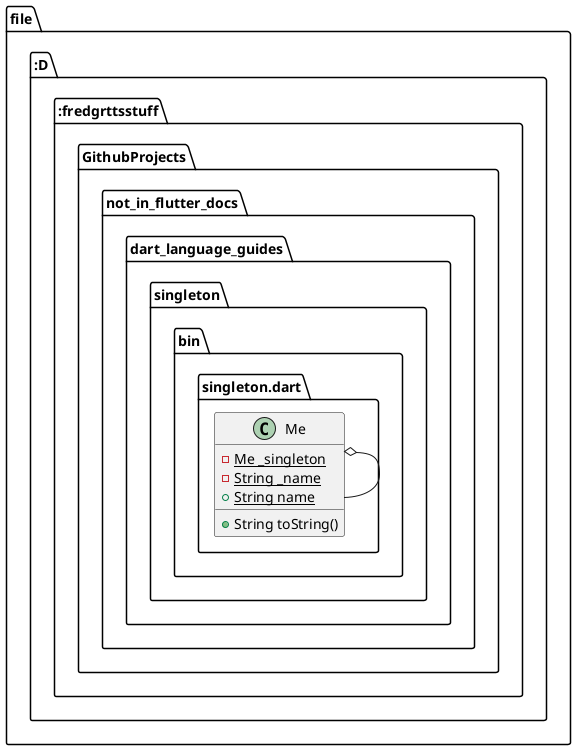 @startuml
set namespaceSeparator ::

class "file:::::::D:::fredgrttsstuff::GithubProjects::not_in_flutter_docs::dart_language_guides::singleton::bin::singleton.dart::Me" {
  {static} -Me _singleton
  {static} -String _name
  {static} +String name
  +String toString()
}

"file:::::::D:::fredgrttsstuff::GithubProjects::not_in_flutter_docs::dart_language_guides::singleton::bin::singleton.dart::Me" o-- "file:::::::D:::fredgrttsstuff::GithubProjects::not_in_flutter_docs::dart_language_guides::singleton::bin::singleton.dart::Me"


@enduml